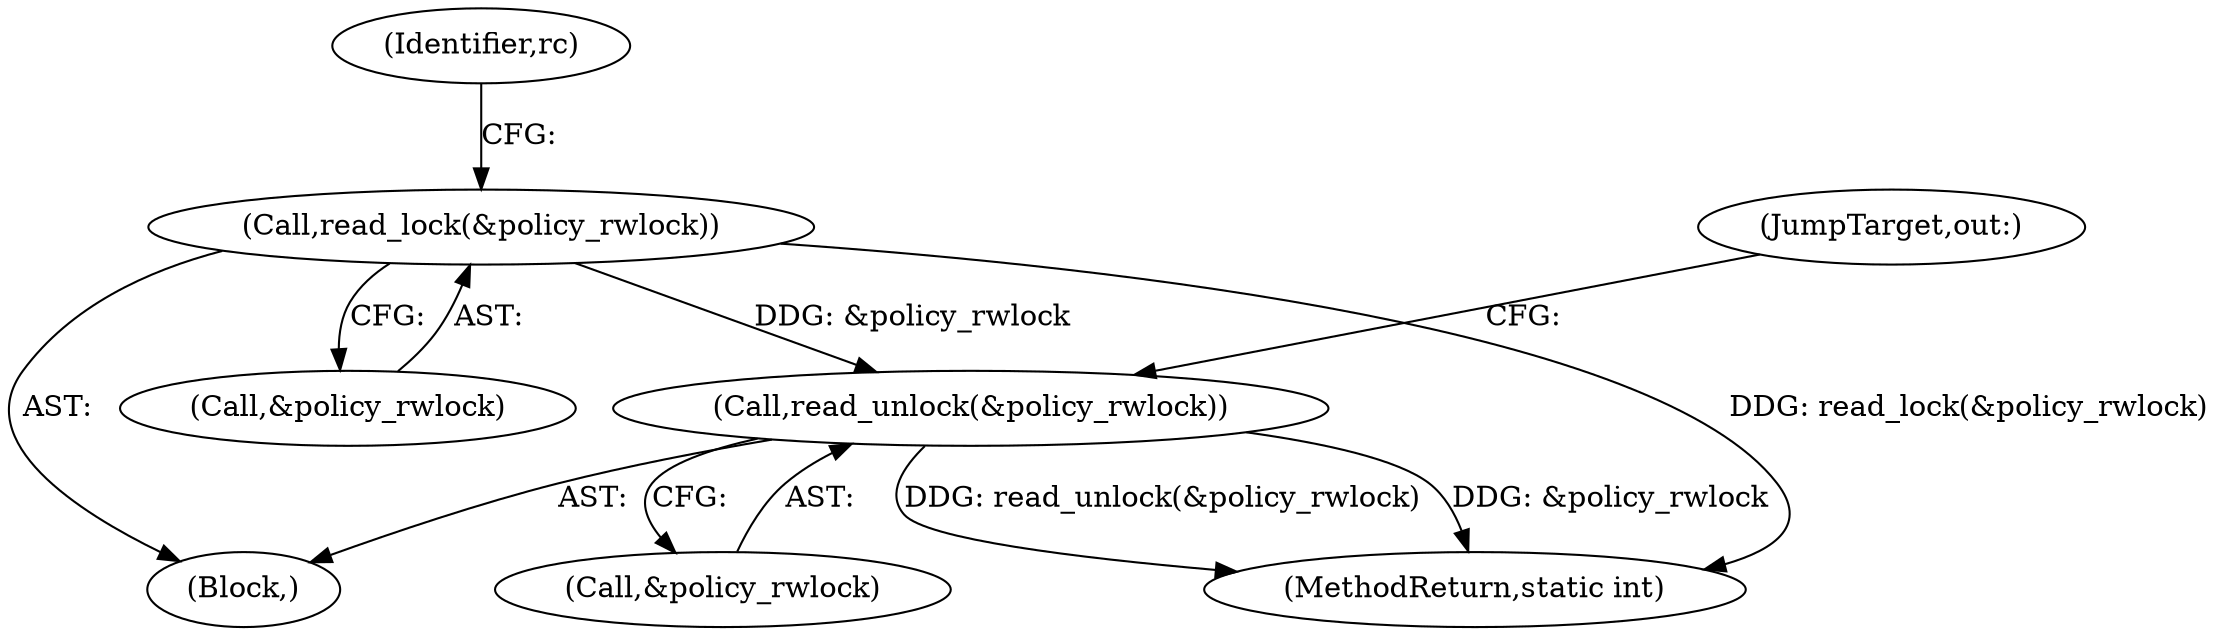 digraph "0_linux_2172fa709ab32ca60e86179dc67d0857be8e2c98@API" {
"1000204" [label="(Call,read_lock(&policy_rwlock))"];
"1000256" [label="(Call,read_unlock(&policy_rwlock))"];
"1000256" [label="(Call,read_unlock(&policy_rwlock))"];
"1000110" [label="(Block,)"];
"1000257" [label="(Call,&policy_rwlock)"];
"1000266" [label="(MethodReturn,static int)"];
"1000205" [label="(Call,&policy_rwlock)"];
"1000208" [label="(Identifier,rc)"];
"1000259" [label="(JumpTarget,out:)"];
"1000204" [label="(Call,read_lock(&policy_rwlock))"];
"1000204" -> "1000110"  [label="AST: "];
"1000204" -> "1000205"  [label="CFG: "];
"1000205" -> "1000204"  [label="AST: "];
"1000208" -> "1000204"  [label="CFG: "];
"1000204" -> "1000266"  [label="DDG: read_lock(&policy_rwlock)"];
"1000204" -> "1000256"  [label="DDG: &policy_rwlock"];
"1000256" -> "1000110"  [label="AST: "];
"1000256" -> "1000257"  [label="CFG: "];
"1000257" -> "1000256"  [label="AST: "];
"1000259" -> "1000256"  [label="CFG: "];
"1000256" -> "1000266"  [label="DDG: &policy_rwlock"];
"1000256" -> "1000266"  [label="DDG: read_unlock(&policy_rwlock)"];
}
